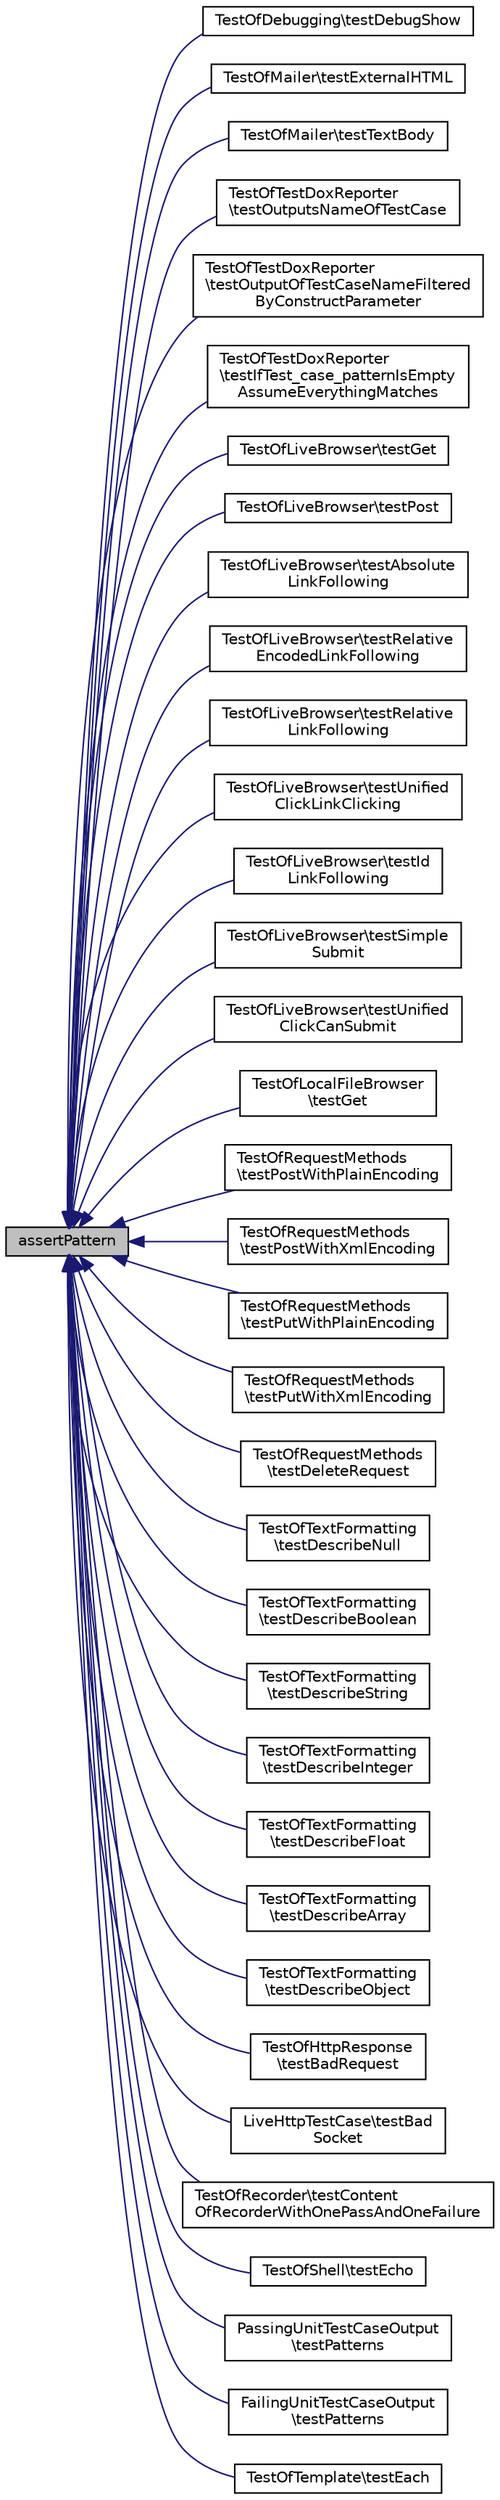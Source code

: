 digraph "assertPattern"
{
  edge [fontname="Helvetica",fontsize="10",labelfontname="Helvetica",labelfontsize="10"];
  node [fontname="Helvetica",fontsize="10",shape=record];
  rankdir="LR";
  Node1 [label="assertPattern",height=0.2,width=0.4,color="black", fillcolor="grey75", style="filled" fontcolor="black"];
  Node1 -> Node2 [dir="back",color="midnightblue",fontsize="10",style="solid",fontname="Helvetica"];
  Node2 [label="TestOfDebugging\\testDebugShow",height=0.2,width=0.4,color="black", fillcolor="white", style="filled",URL="$class_test_of_debugging.html#a00ea7db80f16ee9dd7e120c40464d5be"];
  Node1 -> Node3 [dir="back",color="midnightblue",fontsize="10",style="solid",fontname="Helvetica"];
  Node3 [label="TestOfMailer\\testExternalHTML",height=0.2,width=0.4,color="black", fillcolor="white", style="filled",URL="$class_test_of_mailer.html#a58dee5a42b1ea47bb85d66800b807b90"];
  Node1 -> Node4 [dir="back",color="midnightblue",fontsize="10",style="solid",fontname="Helvetica"];
  Node4 [label="TestOfMailer\\testTextBody",height=0.2,width=0.4,color="black", fillcolor="white", style="filled",URL="$class_test_of_mailer.html#ad393270b1f7f679fa827819b441f3abd"];
  Node1 -> Node5 [dir="back",color="midnightblue",fontsize="10",style="solid",fontname="Helvetica"];
  Node5 [label="TestOfTestDoxReporter\l\\testOutputsNameOfTestCase",height=0.2,width=0.4,color="black", fillcolor="white", style="filled",URL="$class_test_of_test_dox_reporter.html#a3e8672d06b7e8888db559965314c3af3"];
  Node1 -> Node6 [dir="back",color="midnightblue",fontsize="10",style="solid",fontname="Helvetica"];
  Node6 [label="TestOfTestDoxReporter\l\\testOutputOfTestCaseNameFiltered\lByConstructParameter",height=0.2,width=0.4,color="black", fillcolor="white", style="filled",URL="$class_test_of_test_dox_reporter.html#a16e0a7a510b398d6ce4fa42d4731ddb0"];
  Node1 -> Node7 [dir="back",color="midnightblue",fontsize="10",style="solid",fontname="Helvetica"];
  Node7 [label="TestOfTestDoxReporter\l\\testIfTest_case_patternIsEmpty\lAssumeEverythingMatches",height=0.2,width=0.4,color="black", fillcolor="white", style="filled",URL="$class_test_of_test_dox_reporter.html#af41f360ccbe8221bd34e2858a4e13d99"];
  Node1 -> Node8 [dir="back",color="midnightblue",fontsize="10",style="solid",fontname="Helvetica"];
  Node8 [label="TestOfLiveBrowser\\testGet",height=0.2,width=0.4,color="black", fillcolor="white", style="filled",URL="$class_test_of_live_browser.html#ac2d7c7125d2d3749e9ede4aa2ba6ba3b"];
  Node1 -> Node9 [dir="back",color="midnightblue",fontsize="10",style="solid",fontname="Helvetica"];
  Node9 [label="TestOfLiveBrowser\\testPost",height=0.2,width=0.4,color="black", fillcolor="white", style="filled",URL="$class_test_of_live_browser.html#a7bbe7025e571cab0bf9fb071857d8513"];
  Node1 -> Node10 [dir="back",color="midnightblue",fontsize="10",style="solid",fontname="Helvetica"];
  Node10 [label="TestOfLiveBrowser\\testAbsolute\lLinkFollowing",height=0.2,width=0.4,color="black", fillcolor="white", style="filled",URL="$class_test_of_live_browser.html#a7cba4d2ddc7acbc7c8f3e968ff61963a"];
  Node1 -> Node11 [dir="back",color="midnightblue",fontsize="10",style="solid",fontname="Helvetica"];
  Node11 [label="TestOfLiveBrowser\\testRelative\lEncodedLinkFollowing",height=0.2,width=0.4,color="black", fillcolor="white", style="filled",URL="$class_test_of_live_browser.html#a126646e89a04d76ccfc4a035950794db"];
  Node1 -> Node12 [dir="back",color="midnightblue",fontsize="10",style="solid",fontname="Helvetica"];
  Node12 [label="TestOfLiveBrowser\\testRelative\lLinkFollowing",height=0.2,width=0.4,color="black", fillcolor="white", style="filled",URL="$class_test_of_live_browser.html#accb06c4cce3b9b7329e37407cdca1997"];
  Node1 -> Node13 [dir="back",color="midnightblue",fontsize="10",style="solid",fontname="Helvetica"];
  Node13 [label="TestOfLiveBrowser\\testUnified\lClickLinkClicking",height=0.2,width=0.4,color="black", fillcolor="white", style="filled",URL="$class_test_of_live_browser.html#a6f3d8952e394105e47a1ee664144c863"];
  Node1 -> Node14 [dir="back",color="midnightblue",fontsize="10",style="solid",fontname="Helvetica"];
  Node14 [label="TestOfLiveBrowser\\testId\lLinkFollowing",height=0.2,width=0.4,color="black", fillcolor="white", style="filled",URL="$class_test_of_live_browser.html#a86b688ca3d4ee67863f939c127b7c0f5"];
  Node1 -> Node15 [dir="back",color="midnightblue",fontsize="10",style="solid",fontname="Helvetica"];
  Node15 [label="TestOfLiveBrowser\\testSimple\lSubmit",height=0.2,width=0.4,color="black", fillcolor="white", style="filled",URL="$class_test_of_live_browser.html#afbfa8ab088d428c90accb7fd0bcb39a3"];
  Node1 -> Node16 [dir="back",color="midnightblue",fontsize="10",style="solid",fontname="Helvetica"];
  Node16 [label="TestOfLiveBrowser\\testUnified\lClickCanSubmit",height=0.2,width=0.4,color="black", fillcolor="white", style="filled",URL="$class_test_of_live_browser.html#a0032452c812d0821cda9b71567a413b3"];
  Node1 -> Node17 [dir="back",color="midnightblue",fontsize="10",style="solid",fontname="Helvetica"];
  Node17 [label="TestOfLocalFileBrowser\l\\testGet",height=0.2,width=0.4,color="black", fillcolor="white", style="filled",URL="$class_test_of_local_file_browser.html#ac2d7c7125d2d3749e9ede4aa2ba6ba3b"];
  Node1 -> Node18 [dir="back",color="midnightblue",fontsize="10",style="solid",fontname="Helvetica"];
  Node18 [label="TestOfRequestMethods\l\\testPostWithPlainEncoding",height=0.2,width=0.4,color="black", fillcolor="white", style="filled",URL="$class_test_of_request_methods.html#a458bffe6923aceba2b2ed05bcc472c31"];
  Node1 -> Node19 [dir="back",color="midnightblue",fontsize="10",style="solid",fontname="Helvetica"];
  Node19 [label="TestOfRequestMethods\l\\testPostWithXmlEncoding",height=0.2,width=0.4,color="black", fillcolor="white", style="filled",URL="$class_test_of_request_methods.html#a2f0a558f94f8e100223890d8221ed3bc"];
  Node1 -> Node20 [dir="back",color="midnightblue",fontsize="10",style="solid",fontname="Helvetica"];
  Node20 [label="TestOfRequestMethods\l\\testPutWithPlainEncoding",height=0.2,width=0.4,color="black", fillcolor="white", style="filled",URL="$class_test_of_request_methods.html#ac8e2fd0a2c5f4025572c11d7f49d724f"];
  Node1 -> Node21 [dir="back",color="midnightblue",fontsize="10",style="solid",fontname="Helvetica"];
  Node21 [label="TestOfRequestMethods\l\\testPutWithXmlEncoding",height=0.2,width=0.4,color="black", fillcolor="white", style="filled",URL="$class_test_of_request_methods.html#a1b9c3896facf74f8ecedd1f33929abd7"];
  Node1 -> Node22 [dir="back",color="midnightblue",fontsize="10",style="solid",fontname="Helvetica"];
  Node22 [label="TestOfRequestMethods\l\\testDeleteRequest",height=0.2,width=0.4,color="black", fillcolor="white", style="filled",URL="$class_test_of_request_methods.html#aff9faf0bcc67ba38c71b511bfdc514f7"];
  Node1 -> Node23 [dir="back",color="midnightblue",fontsize="10",style="solid",fontname="Helvetica"];
  Node23 [label="TestOfTextFormatting\l\\testDescribeNull",height=0.2,width=0.4,color="black", fillcolor="white", style="filled",URL="$class_test_of_text_formatting.html#a72d657b93e5e040f82e8cc25d77eb739"];
  Node1 -> Node24 [dir="back",color="midnightblue",fontsize="10",style="solid",fontname="Helvetica"];
  Node24 [label="TestOfTextFormatting\l\\testDescribeBoolean",height=0.2,width=0.4,color="black", fillcolor="white", style="filled",URL="$class_test_of_text_formatting.html#a992aef8c121053a3fc409b602eb92cf7"];
  Node1 -> Node25 [dir="back",color="midnightblue",fontsize="10",style="solid",fontname="Helvetica"];
  Node25 [label="TestOfTextFormatting\l\\testDescribeString",height=0.2,width=0.4,color="black", fillcolor="white", style="filled",URL="$class_test_of_text_formatting.html#ac48115e5cf81f71ffd30945848d701bf"];
  Node1 -> Node26 [dir="back",color="midnightblue",fontsize="10",style="solid",fontname="Helvetica"];
  Node26 [label="TestOfTextFormatting\l\\testDescribeInteger",height=0.2,width=0.4,color="black", fillcolor="white", style="filled",URL="$class_test_of_text_formatting.html#afadefc7d933c81ff06c07d4df461e6ef"];
  Node1 -> Node27 [dir="back",color="midnightblue",fontsize="10",style="solid",fontname="Helvetica"];
  Node27 [label="TestOfTextFormatting\l\\testDescribeFloat",height=0.2,width=0.4,color="black", fillcolor="white", style="filled",URL="$class_test_of_text_formatting.html#aba41ecfa9052f4a16d87ac6e950d8ac0"];
  Node1 -> Node28 [dir="back",color="midnightblue",fontsize="10",style="solid",fontname="Helvetica"];
  Node28 [label="TestOfTextFormatting\l\\testDescribeArray",height=0.2,width=0.4,color="black", fillcolor="white", style="filled",URL="$class_test_of_text_formatting.html#a7513356e06b14c32a6c99e8f010acf93"];
  Node1 -> Node29 [dir="back",color="midnightblue",fontsize="10",style="solid",fontname="Helvetica"];
  Node29 [label="TestOfTextFormatting\l\\testDescribeObject",height=0.2,width=0.4,color="black", fillcolor="white", style="filled",URL="$class_test_of_text_formatting.html#a67a4d9841747c893c31c45c88de167ef"];
  Node1 -> Node30 [dir="back",color="midnightblue",fontsize="10",style="solid",fontname="Helvetica"];
  Node30 [label="TestOfHttpResponse\l\\testBadRequest",height=0.2,width=0.4,color="black", fillcolor="white", style="filled",URL="$class_test_of_http_response.html#af3395ed36cac582f4694313422b3faff"];
  Node1 -> Node31 [dir="back",color="midnightblue",fontsize="10",style="solid",fontname="Helvetica"];
  Node31 [label="LiveHttpTestCase\\testBad\lSocket",height=0.2,width=0.4,color="black", fillcolor="white", style="filled",URL="$class_live_http_test_case.html#ae6abe7413d07fdfb7a6b956209ea827f"];
  Node1 -> Node32 [dir="back",color="midnightblue",fontsize="10",style="solid",fontname="Helvetica"];
  Node32 [label="TestOfRecorder\\testContent\lOfRecorderWithOnePassAndOneFailure",height=0.2,width=0.4,color="black", fillcolor="white", style="filled",URL="$class_test_of_recorder.html#af07f807a3f008b7754f6b0c9f6ee143f"];
  Node1 -> Node33 [dir="back",color="midnightblue",fontsize="10",style="solid",fontname="Helvetica"];
  Node33 [label="TestOfShell\\testEcho",height=0.2,width=0.4,color="black", fillcolor="white", style="filled",URL="$class_test_of_shell.html#a1b254c78ccbed89b72d24aeba6790e74"];
  Node1 -> Node34 [dir="back",color="midnightblue",fontsize="10",style="solid",fontname="Helvetica"];
  Node34 [label="PassingUnitTestCaseOutput\l\\testPatterns",height=0.2,width=0.4,color="black", fillcolor="white", style="filled",URL="$class_passing_unit_test_case_output.html#a0bf5baa45b942b65caf5a1dcd10e2a5d"];
  Node1 -> Node35 [dir="back",color="midnightblue",fontsize="10",style="solid",fontname="Helvetica"];
  Node35 [label="FailingUnitTestCaseOutput\l\\testPatterns",height=0.2,width=0.4,color="black", fillcolor="white", style="filled",URL="$class_failing_unit_test_case_output.html#a0bf5baa45b942b65caf5a1dcd10e2a5d"];
  Node1 -> Node36 [dir="back",color="midnightblue",fontsize="10",style="solid",fontname="Helvetica"];
  Node36 [label="TestOfTemplate\\testEach",height=0.2,width=0.4,color="black", fillcolor="white", style="filled",URL="$class_test_of_template.html#a17a28a364957b2aa7800891b6e82c0f1"];
}

